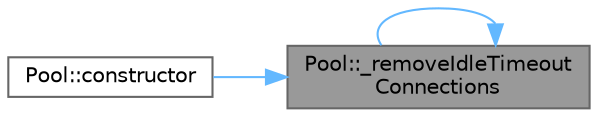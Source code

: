 digraph "Pool::_removeIdleTimeoutConnections"
{
 // INTERACTIVE_SVG=YES
 // LATEX_PDF_SIZE
  bgcolor="transparent";
  edge [fontname=Helvetica,fontsize=10,labelfontname=Helvetica,labelfontsize=10];
  node [fontname=Helvetica,fontsize=10,shape=box,height=0.2,width=0.4];
  rankdir="RL";
  Node1 [id="Node000001",label="Pool::_removeIdleTimeout\lConnections",height=0.2,width=0.4,color="gray40", fillcolor="grey60", style="filled", fontcolor="black",tooltip=" "];
  Node1 -> Node1 [id="edge1_Node000001_Node000001",dir="back",color="steelblue1",style="solid",tooltip=" "];
  Node1 -> Node2 [id="edge2_Node000001_Node000002",dir="back",color="steelblue1",style="solid",tooltip=" "];
  Node2 [id="Node000002",label="Pool::constructor",height=0.2,width=0.4,color="grey40", fillcolor="white", style="filled",URL="$df/d0e/a00800_abd6e35d3aa9ba98773bae4f3e7cbd0d4.html#abd6e35d3aa9ba98773bae4f3e7cbd0d4",tooltip=" "];
}

